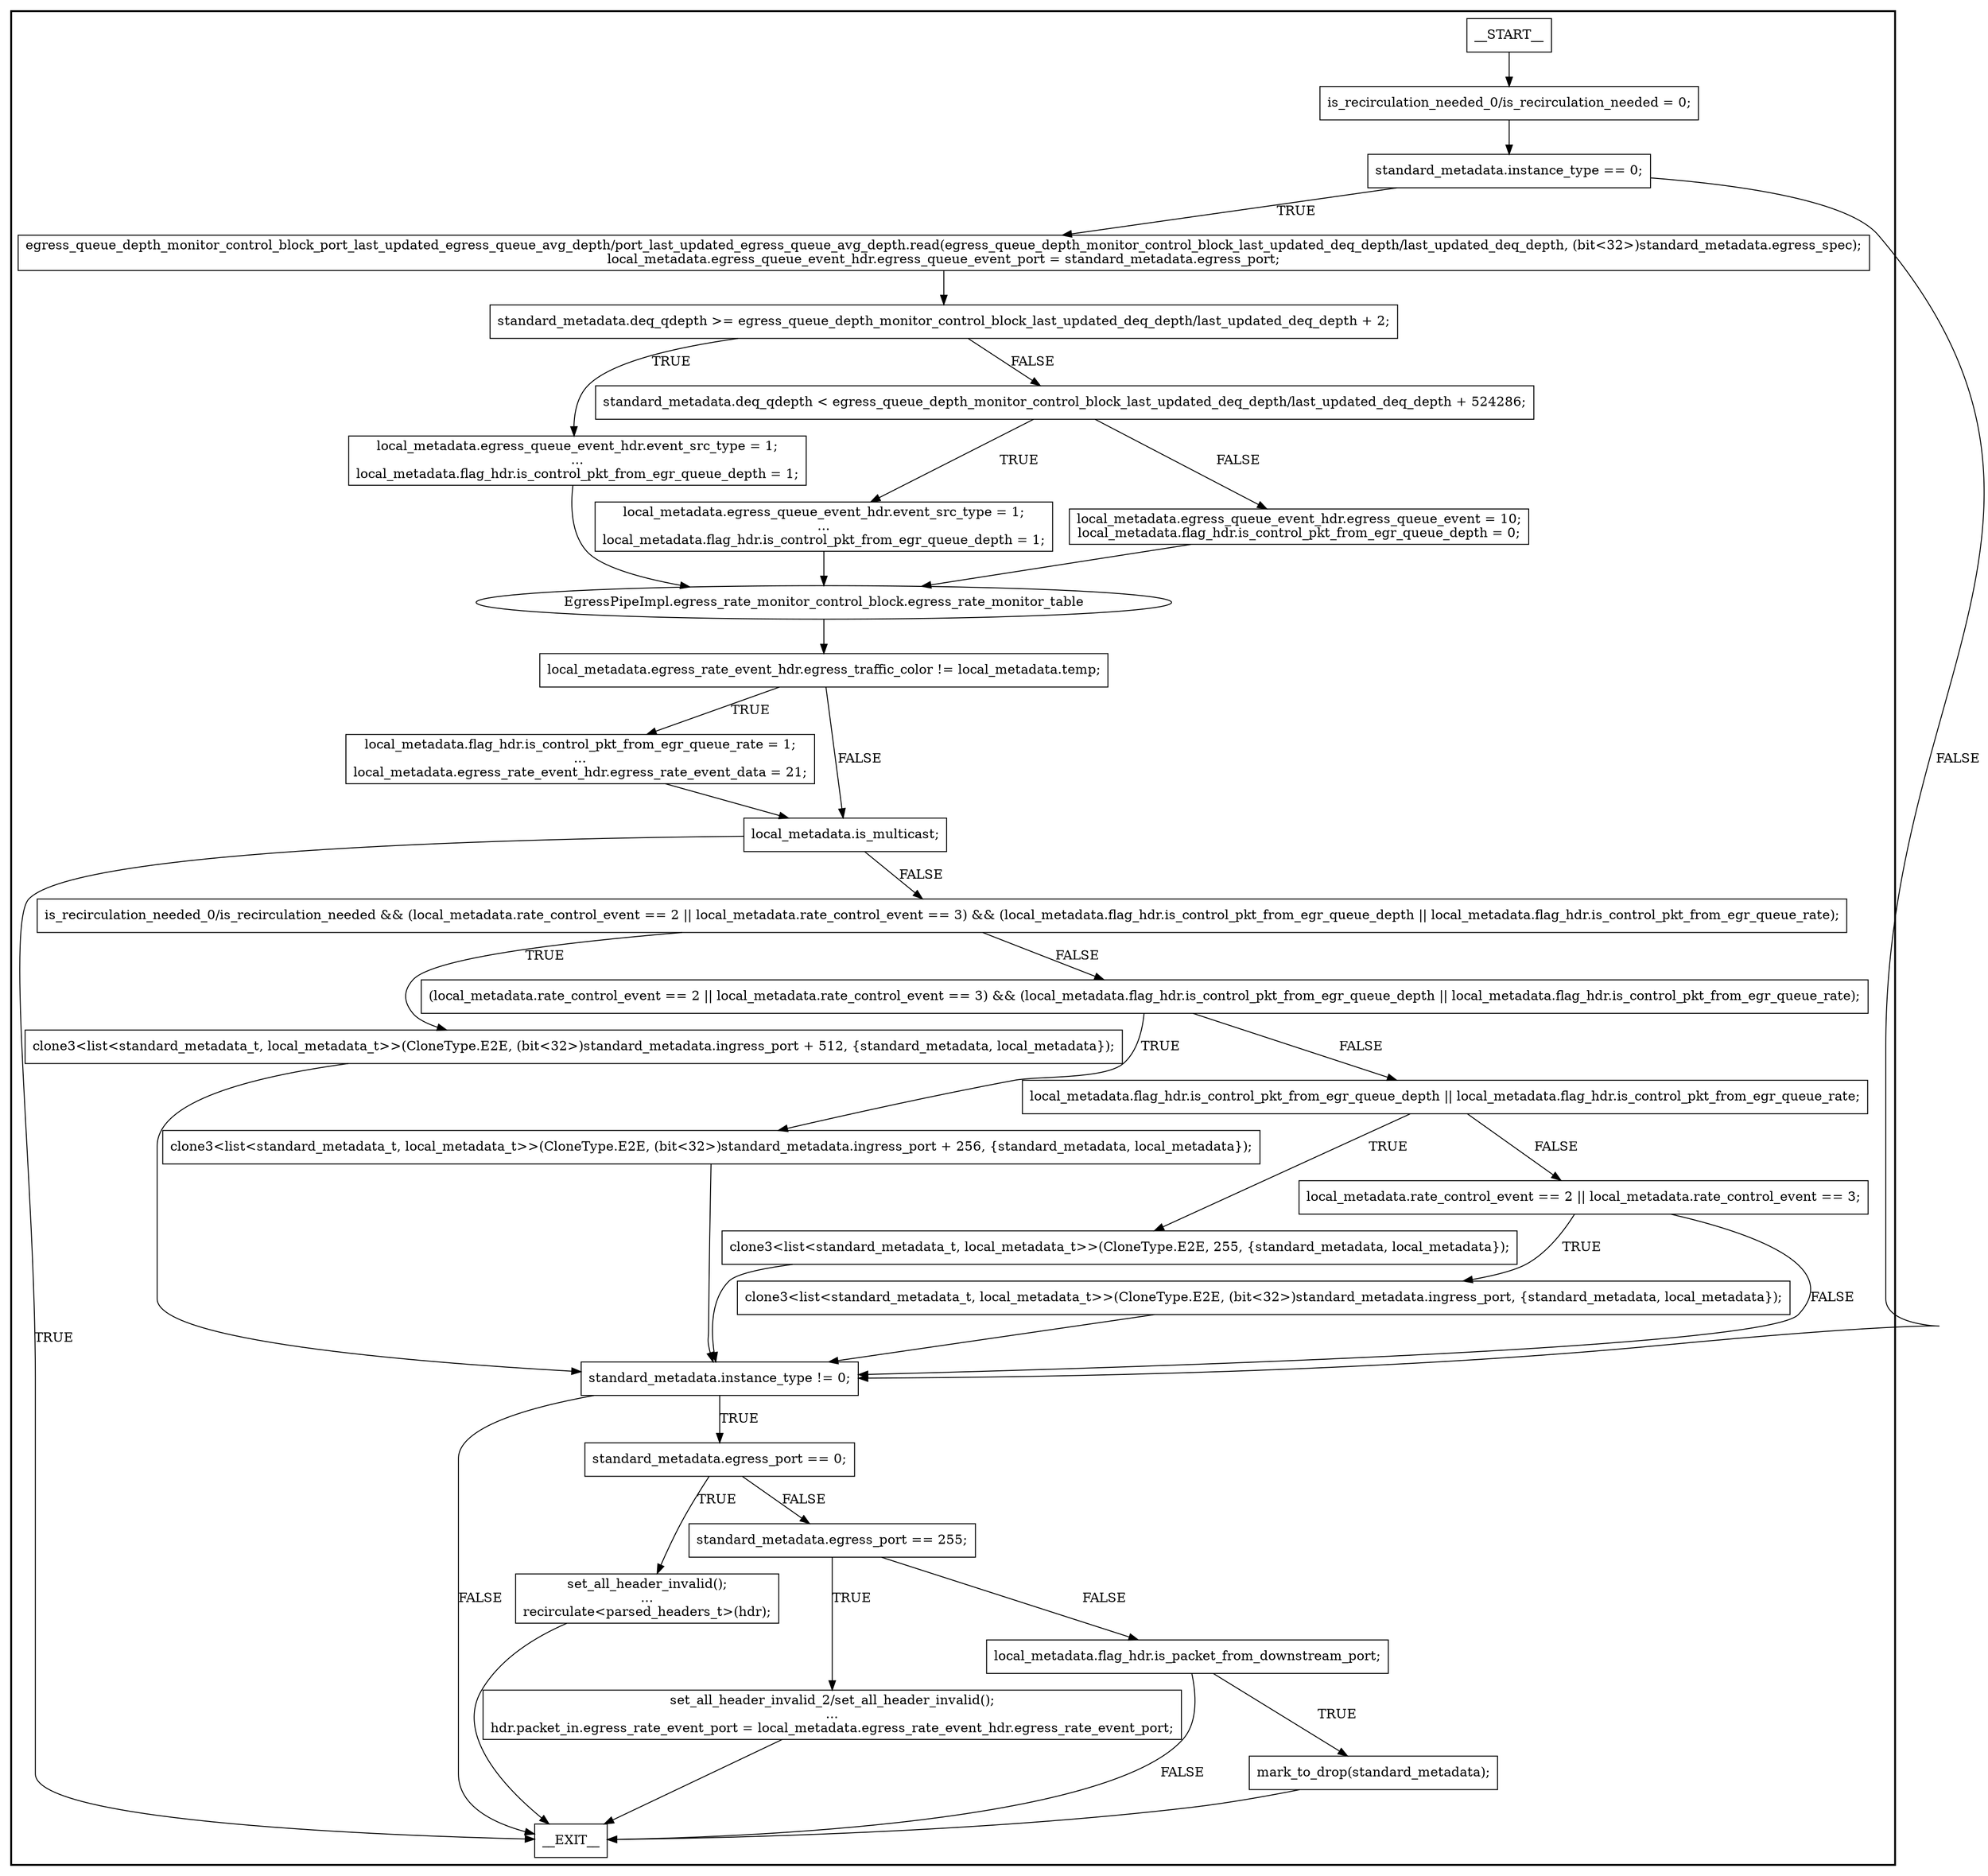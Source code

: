 digraph EgressPipeImpl {
subgraph cluster {
graph [
label="", labeljust=r, style=bold];
0[label=__START__, margin="", shape=rectangle, style=solid];
1[label=__EXIT__, margin="", shape=rectangle, style=solid];
2[label="is_recirculation_needed_0/is_recirculation_needed = 0;", margin="", shape=rectangle, style=solid];
3[label="standard_metadata.instance_type == 0;", margin="", shape=rectangle, style=solid];
4[label="egress_queue_depth_monitor_control_block_port_last_updated_egress_queue_avg_depth/port_last_updated_egress_queue_avg_depth.read(egress_queue_depth_monitor_control_block_last_updated_deq_depth/last_updated_deq_depth, (bit<32>)standard_metadata.egress_spec);
local_metadata.egress_queue_event_hdr.egress_queue_event_port = standard_metadata.egress_port;", margin="", shape=rectangle, style=solid];
5[label="standard_metadata.deq_qdepth >= egress_queue_depth_monitor_control_block_last_updated_deq_depth/last_updated_deq_depth + 2;", margin="", shape=rectangle, style=solid];
6[label="local_metadata.egress_queue_event_hdr.event_src_type = 1;
...
local_metadata.flag_hdr.is_control_pkt_from_egr_queue_depth = 1;", margin="", shape=rectangle, style=solid];
7[label="standard_metadata.deq_qdepth < egress_queue_depth_monitor_control_block_last_updated_deq_depth/last_updated_deq_depth + 524286;", margin="", shape=rectangle, style=solid];
8[label="local_metadata.egress_queue_event_hdr.event_src_type = 1;
...
local_metadata.flag_hdr.is_control_pkt_from_egr_queue_depth = 1;", margin="", shape=rectangle, style=solid];
9[label="local_metadata.egress_queue_event_hdr.egress_queue_event = 10;
local_metadata.flag_hdr.is_control_pkt_from_egr_queue_depth = 0;", margin="", shape=rectangle, style=solid];
10[label="EgressPipeImpl.egress_rate_monitor_control_block.egress_rate_monitor_table", margin="", shape=ellipse, style=solid];
11[label="local_metadata.egress_rate_event_hdr.egress_traffic_color != local_metadata.temp;", margin="", shape=rectangle, style=solid];
12[label="local_metadata.flag_hdr.is_control_pkt_from_egr_queue_rate = 1;
...
local_metadata.egress_rate_event_hdr.egress_rate_event_data = 21;", margin="", shape=rectangle, style=solid];
13[label="local_metadata.is_multicast;", margin="", shape=rectangle, style=solid];
14[label="is_recirculation_needed_0/is_recirculation_needed && (local_metadata.rate_control_event == 2 || local_metadata.rate_control_event == 3) && (local_metadata.flag_hdr.is_control_pkt_from_egr_queue_depth || local_metadata.flag_hdr.is_control_pkt_from_egr_queue_rate);", margin="", shape=rectangle, style=solid];
15[label="clone3<list<standard_metadata_t, local_metadata_t>>(CloneType.E2E, (bit<32>)standard_metadata.ingress_port + 512, {standard_metadata, local_metadata});", margin="", shape=rectangle, style=solid];
16[label="(local_metadata.rate_control_event == 2 || local_metadata.rate_control_event == 3) && (local_metadata.flag_hdr.is_control_pkt_from_egr_queue_depth || local_metadata.flag_hdr.is_control_pkt_from_egr_queue_rate);", margin="", shape=rectangle, style=solid];
17[label="clone3<list<standard_metadata_t, local_metadata_t>>(CloneType.E2E, (bit<32>)standard_metadata.ingress_port + 256, {standard_metadata, local_metadata});", margin="", shape=rectangle, style=solid];
18[label="local_metadata.flag_hdr.is_control_pkt_from_egr_queue_depth || local_metadata.flag_hdr.is_control_pkt_from_egr_queue_rate;", margin="", shape=rectangle, style=solid];
19[label="clone3<list<standard_metadata_t, local_metadata_t>>(CloneType.E2E, 255, {standard_metadata, local_metadata});", margin="", shape=rectangle, style=solid];
20[label="local_metadata.rate_control_event == 2 || local_metadata.rate_control_event == 3;", margin="", shape=rectangle, style=solid];
21[label="clone3<list<standard_metadata_t, local_metadata_t>>(CloneType.E2E, (bit<32>)standard_metadata.ingress_port, {standard_metadata, local_metadata});", margin="", shape=rectangle, style=solid];
22[label="standard_metadata.instance_type != 0;", margin="", shape=rectangle, style=solid];
23[label="standard_metadata.egress_port == 0;", margin="", shape=rectangle, style=solid];
24[label="set_all_header_invalid();
...
recirculate<parsed_headers_t>(hdr);", margin="", shape=rectangle, style=solid];
25[label="standard_metadata.egress_port == 255;", margin="", shape=rectangle, style=solid];
26[label="set_all_header_invalid_2/set_all_header_invalid();
...
hdr.packet_in.egress_rate_event_port = local_metadata.egress_rate_event_hdr.egress_rate_event_port;", margin="", shape=rectangle, style=solid];
27[label="local_metadata.flag_hdr.is_packet_from_downstream_port;", margin="", shape=rectangle, style=solid];
28[label="mark_to_drop(standard_metadata);", margin="", shape=rectangle, style=solid];
0 -> 2[label=""];
2 -> 3[label=""];
3 -> 4[label=TRUE];
3 -> 22[label=FALSE];
4 -> 5[label=""];
5 -> 6[label=TRUE];
5 -> 7[label=FALSE];
6 -> 10[label=""];
7 -> 8[label=TRUE];
7 -> 9[label=FALSE];
8 -> 10[label=""];
9 -> 10[label=""];
10 -> 11[label=""];
11 -> 12[label=TRUE];
11 -> 13[label=FALSE];
12 -> 13[label=""];
13 -> 1[label=TRUE];
13 -> 14[label=FALSE];
14 -> 15[label=TRUE];
14 -> 16[label=FALSE];
15 -> 22[label=""];
16 -> 17[label=TRUE];
16 -> 18[label=FALSE];
17 -> 22[label=""];
18 -> 19[label=TRUE];
18 -> 20[label=FALSE];
19 -> 22[label=""];
20 -> 21[label=TRUE];
20 -> 22[label=FALSE];
21 -> 22[label=""];
22 -> 23[label=TRUE];
22 -> 1[label=FALSE];
23 -> 24[label=TRUE];
23 -> 25[label=FALSE];
24 -> 1[label=""];
25 -> 26[label=TRUE];
25 -> 27[label=FALSE];
26 -> 1[label=""];
27 -> 28[label=TRUE];
27 -> 1[label=FALSE];
28 -> 1[label=""];
}
}
